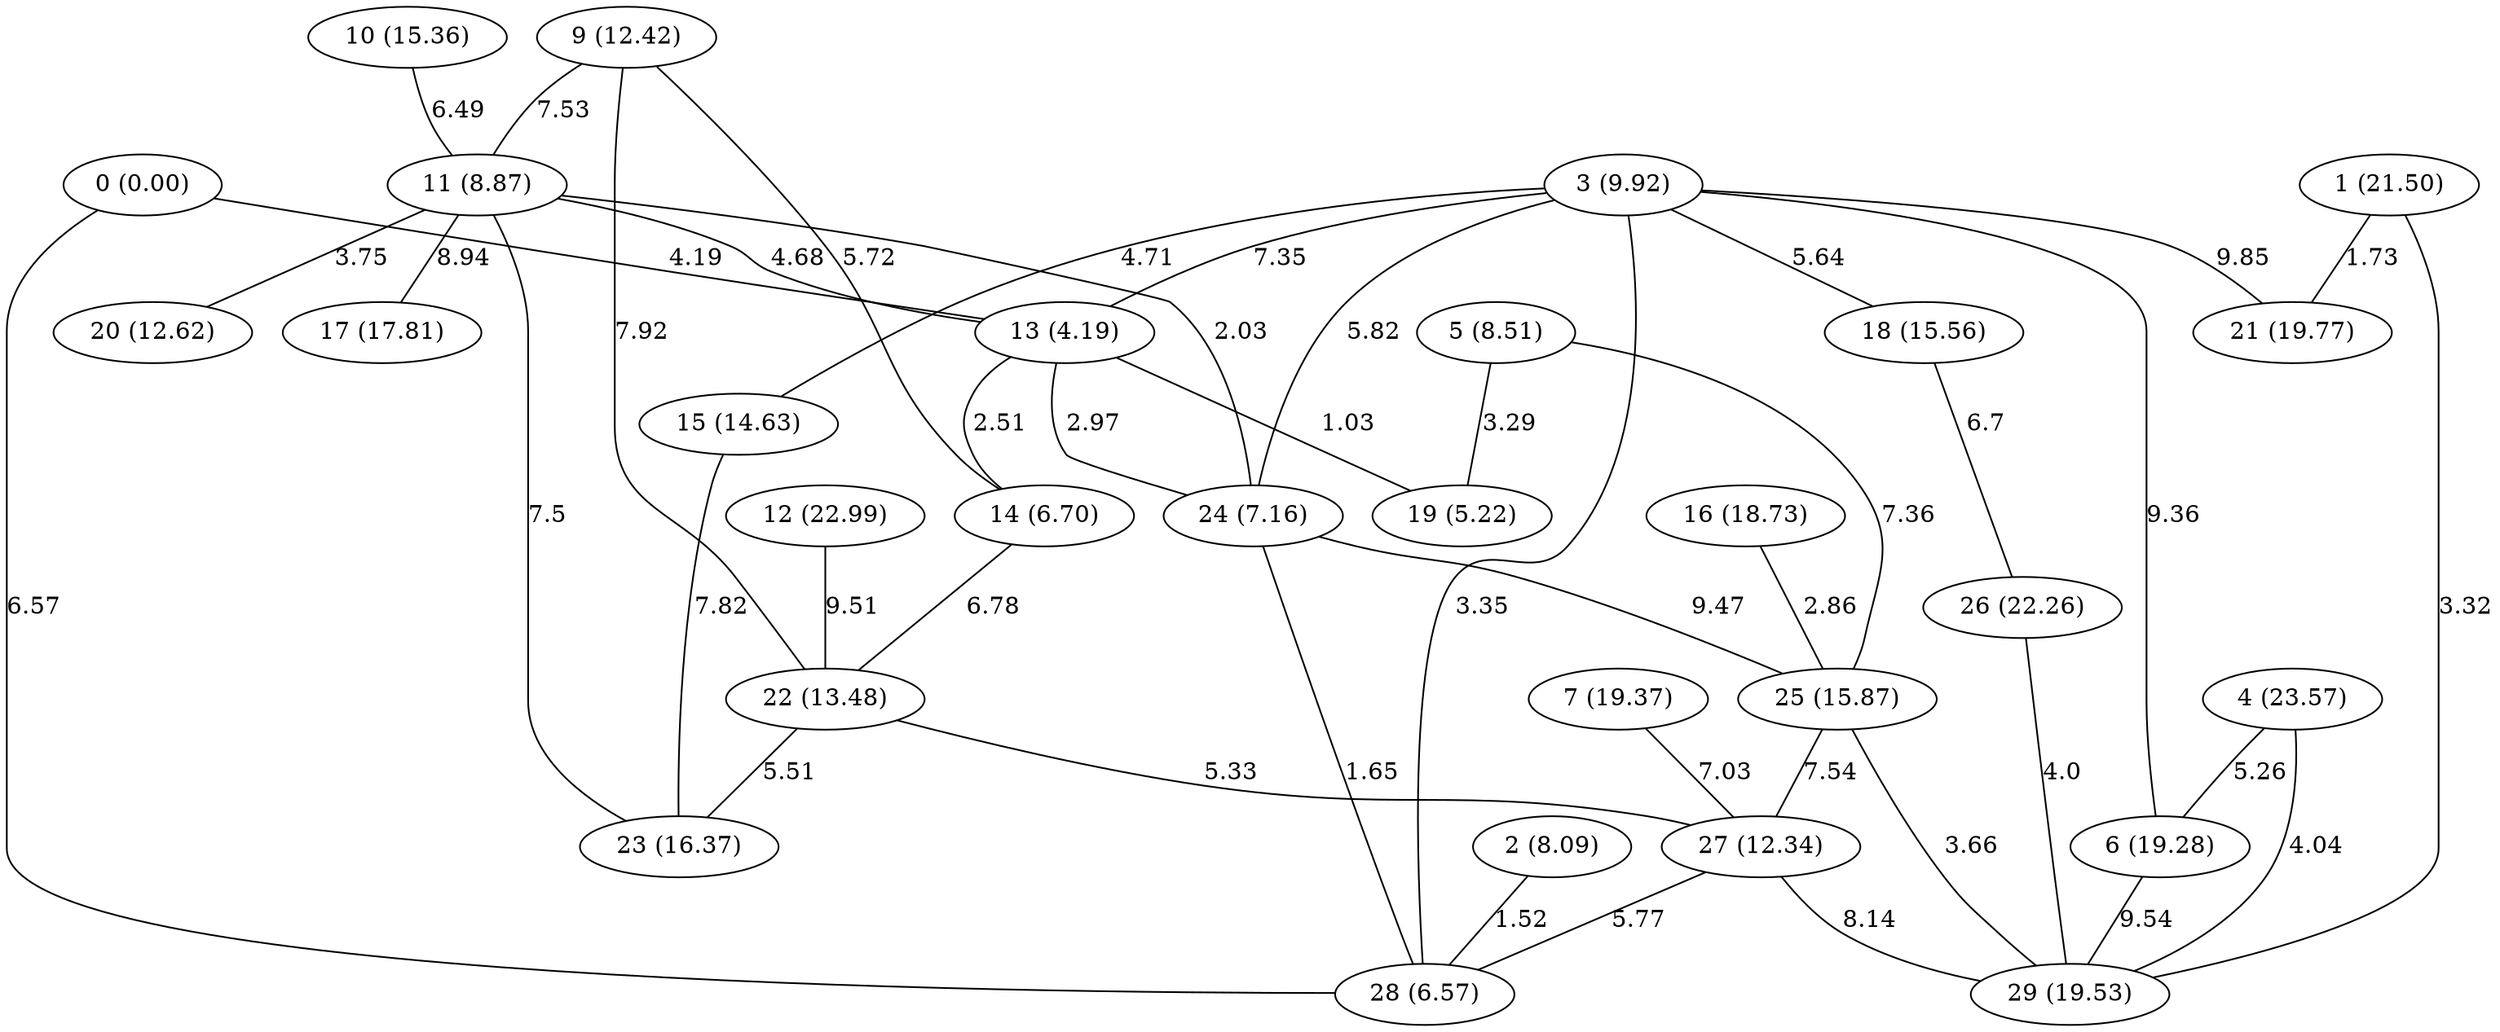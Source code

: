 graph G {
"0 (0.00)";
"1 (21.50)";
"2 (8.09)";
"3 (9.92)";
"4 (23.57)";
"5 (8.51)";
"6 (19.28)";
"7 (19.37)";
"9 (12.42)";
"10 (15.36)";
"11 (8.87)";
"12 (22.99)";
"13 (4.19)";
"14 (6.70)";
"15 (14.63)";
"16 (18.73)";
"17 (17.81)";
"18 (15.56)";
"19 (5.22)";
"20 (12.62)";
"21 (19.77)";
"22 (13.48)";
"23 (16.37)";
"24 (7.16)";
"25 (15.87)";
"26 (22.26)";
"27 (12.34)";
"28 (6.57)";
"29 (19.53)";
"3 (9.92)" -- "21 (19.77)" [label="9.85"];
"0 (0.00)" -- "13 (4.19)" [label="4.19"];
"10 (15.36)" -- "11 (8.87)" [label="6.49"];
"13 (4.19)" -- "24 (7.16)" [label="2.97"];
"15 (14.63)" -- "23 (16.37)" [label="7.82"];
"7 (19.37)" -- "27 (12.34)" [label="7.03"];
"27 (12.34)" -- "29 (19.53)" [label="8.14"];
"26 (22.26)" -- "29 (19.53)" [label="4.0"];
"1 (21.50)" -- "29 (19.53)" [label="3.32"];
"22 (13.48)" -- "27 (12.34)" [label="5.33"];
"11 (8.87)" -- "17 (17.81)" [label="8.94"];
"3 (9.92)" -- "6 (19.28)" [label="9.36"];
"11 (8.87)" -- "13 (4.19)" [label="4.68"];
"9 (12.42)" -- "14 (6.70)" [label="5.72"];
"4 (23.57)" -- "29 (19.53)" [label="4.04"];
"9 (12.42)" -- "11 (8.87)" [label="7.53"];
"2 (8.09)" -- "28 (6.57)" [label="1.52"];
"25 (15.87)" -- "29 (19.53)" [label="3.66"];
"25 (15.87)" -- "27 (12.34)" [label="7.54"];
"12 (22.99)" -- "22 (13.48)" [label="9.51"];
"1 (21.50)" -- "21 (19.77)" [label="1.73"];
"13 (4.19)" -- "14 (6.70)" [label="2.51"];
"0 (0.00)" -- "28 (6.57)" [label="6.57"];
"3 (9.92)" -- "24 (7.16)" [label="5.82"];
"16 (18.73)" -- "25 (15.87)" [label="2.86"];
"3 (9.92)" -- "15 (14.63)" [label="4.71"];
"24 (7.16)" -- "28 (6.57)" [label="1.65"];
"6 (19.28)" -- "29 (19.53)" [label="9.54"];
"27 (12.34)" -- "28 (6.57)" [label="5.77"];
"13 (4.19)" -- "19 (5.22)" [label="1.03"];
"18 (15.56)" -- "26 (22.26)" [label="6.7"];
"24 (7.16)" -- "25 (15.87)" [label="9.47"];
"11 (8.87)" -- "24 (7.16)" [label="2.03"];
"3 (9.92)" -- "13 (4.19)" [label="7.35"];
"3 (9.92)" -- "28 (6.57)" [label="3.35"];
"4 (23.57)" -- "6 (19.28)" [label="5.26"];
"11 (8.87)" -- "20 (12.62)" [label="3.75"];
"3 (9.92)" -- "18 (15.56)" [label="5.64"];
"5 (8.51)" -- "25 (15.87)" [label="7.36"];
"11 (8.87)" -- "23 (16.37)" [label="7.5"];
"14 (6.70)" -- "22 (13.48)" [label="6.78"];
"22 (13.48)" -- "23 (16.37)" [label="5.51"];
"9 (12.42)" -- "22 (13.48)" [label="7.92"];
"5 (8.51)" -- "19 (5.22)" [label="3.29"];
}
